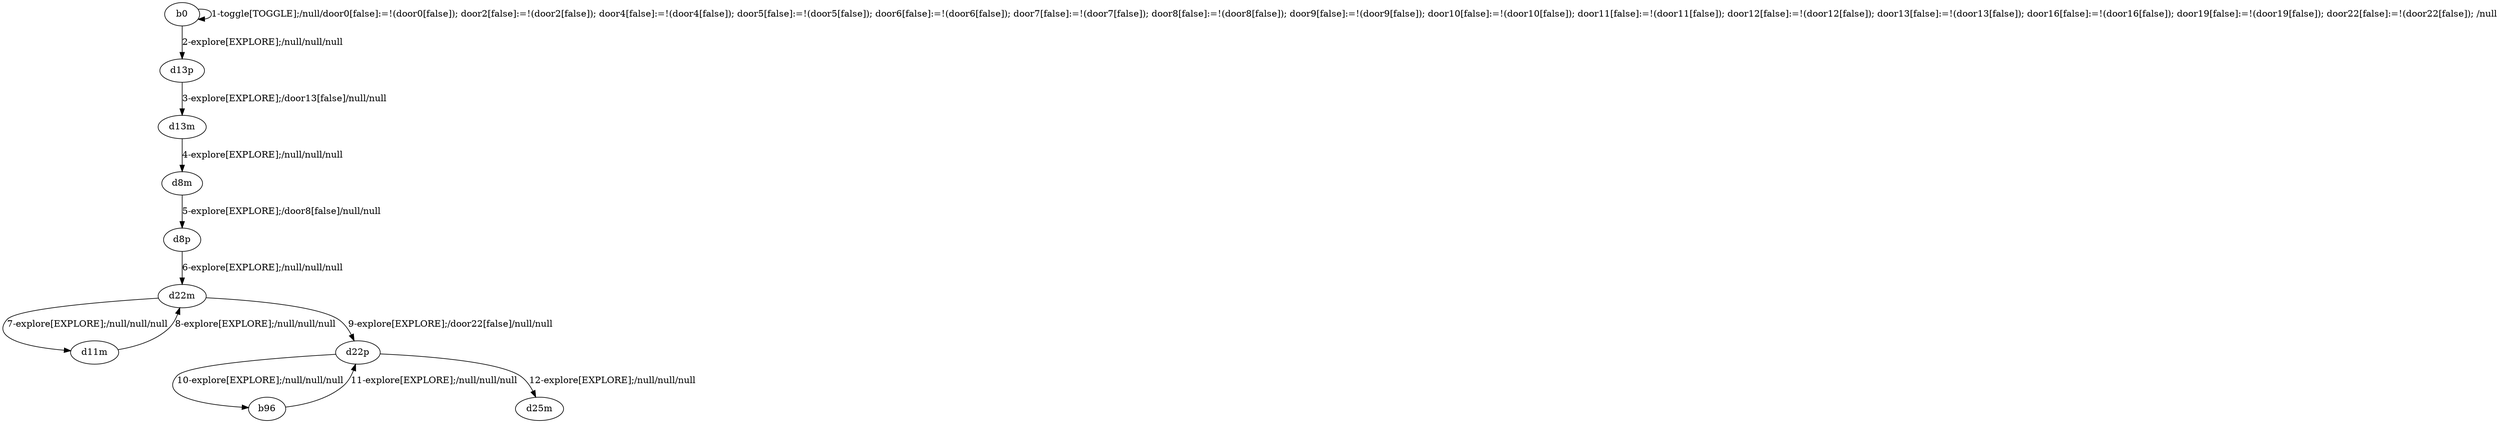 # Total number of goals covered by this test: 2
# b96 --> d22p
# d22p --> b96

digraph g {
"b0" -> "b0" [label = "1-toggle[TOGGLE];/null/door0[false]:=!(door0[false]); door2[false]:=!(door2[false]); door4[false]:=!(door4[false]); door5[false]:=!(door5[false]); door6[false]:=!(door6[false]); door7[false]:=!(door7[false]); door8[false]:=!(door8[false]); door9[false]:=!(door9[false]); door10[false]:=!(door10[false]); door11[false]:=!(door11[false]); door12[false]:=!(door12[false]); door13[false]:=!(door13[false]); door16[false]:=!(door16[false]); door19[false]:=!(door19[false]); door22[false]:=!(door22[false]); /null"];
"b0" -> "d13p" [label = "2-explore[EXPLORE];/null/null/null"];
"d13p" -> "d13m" [label = "3-explore[EXPLORE];/door13[false]/null/null"];
"d13m" -> "d8m" [label = "4-explore[EXPLORE];/null/null/null"];
"d8m" -> "d8p" [label = "5-explore[EXPLORE];/door8[false]/null/null"];
"d8p" -> "d22m" [label = "6-explore[EXPLORE];/null/null/null"];
"d22m" -> "d11m" [label = "7-explore[EXPLORE];/null/null/null"];
"d11m" -> "d22m" [label = "8-explore[EXPLORE];/null/null/null"];
"d22m" -> "d22p" [label = "9-explore[EXPLORE];/door22[false]/null/null"];
"d22p" -> "b96" [label = "10-explore[EXPLORE];/null/null/null"];
"b96" -> "d22p" [label = "11-explore[EXPLORE];/null/null/null"];
"d22p" -> "d25m" [label = "12-explore[EXPLORE];/null/null/null"];
}